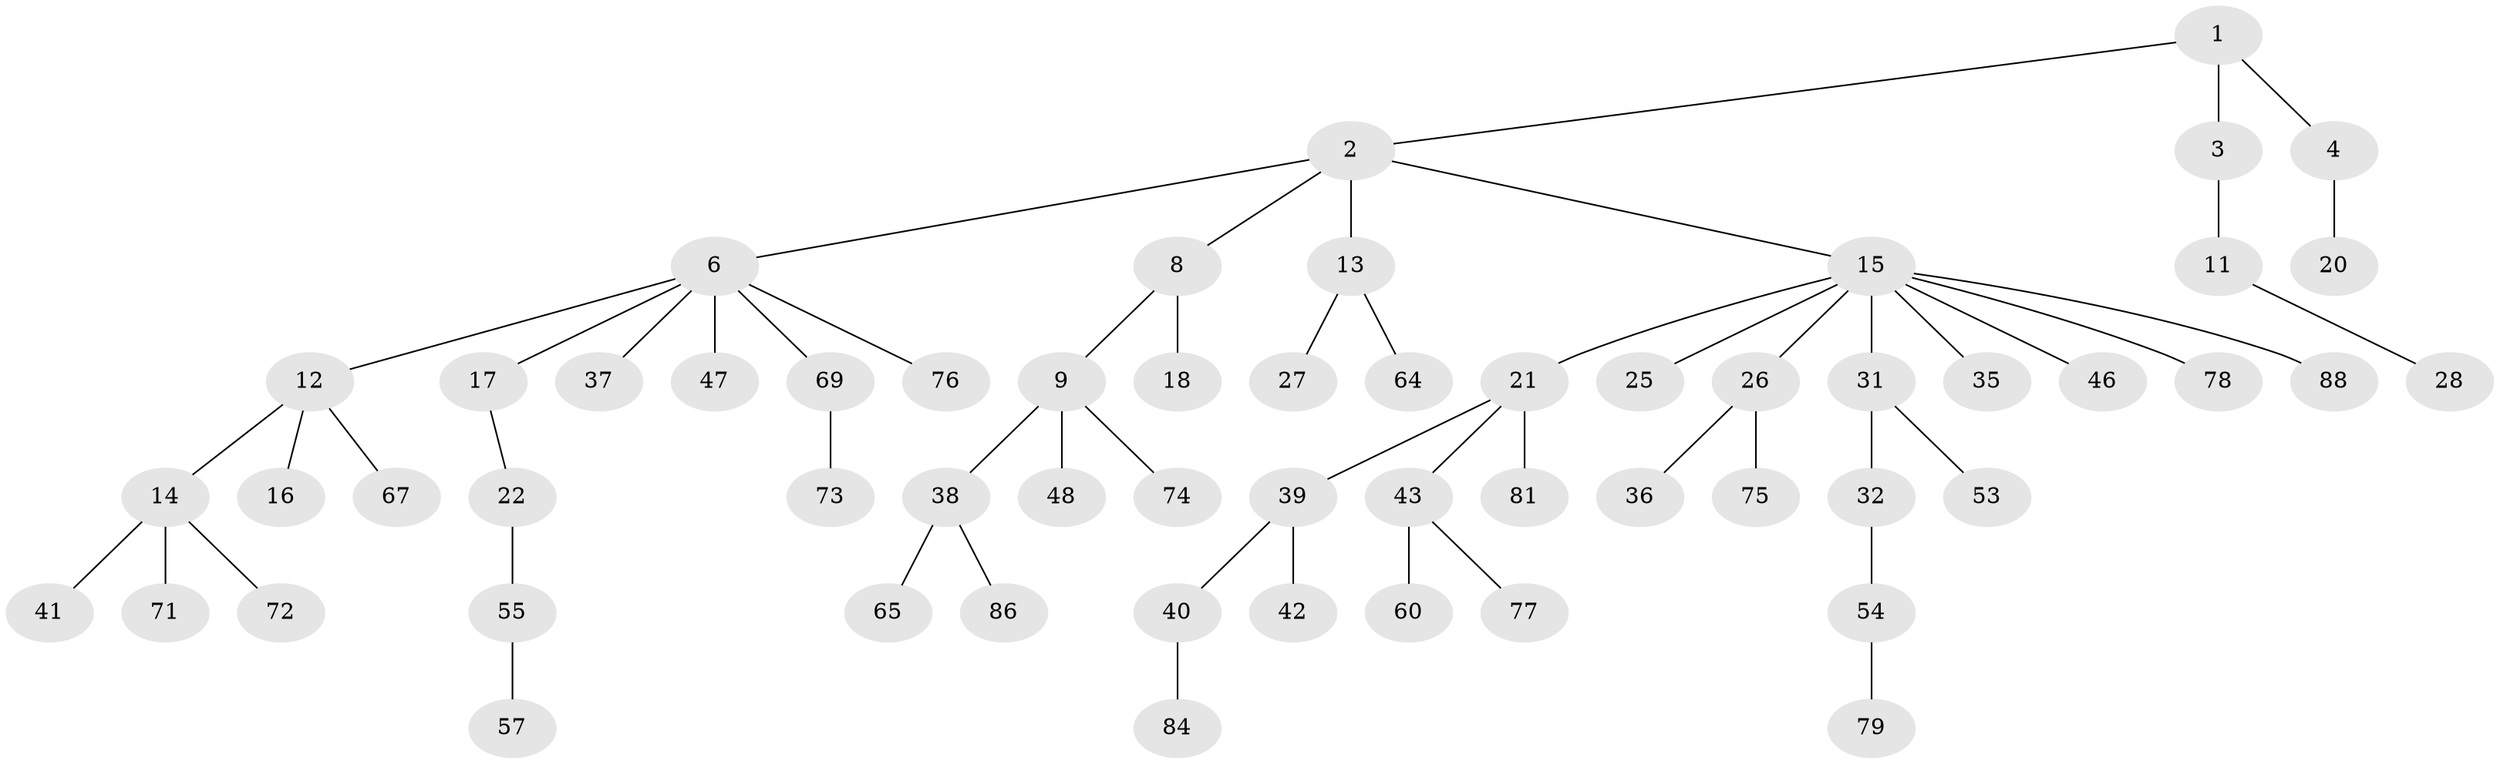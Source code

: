 // original degree distribution, {4: 0.056179775280898875, 5: 0.033707865168539325, 3: 0.16853932584269662, 2: 0.21348314606741572, 7: 0.011235955056179775, 6: 0.011235955056179775, 1: 0.5056179775280899}
// Generated by graph-tools (version 1.1) at 2025/42/03/06/25 10:42:03]
// undirected, 58 vertices, 57 edges
graph export_dot {
graph [start="1"]
  node [color=gray90,style=filled];
  1 [super="+23"];
  2 [super="+5"];
  3 [super="+44"];
  4 [super="+68"];
  6 [super="+7"];
  8;
  9 [super="+10"];
  11 [super="+50"];
  12 [super="+33"];
  13 [super="+24"];
  14 [super="+34"];
  15 [super="+19"];
  16;
  17;
  18 [super="+30"];
  20 [super="+58"];
  21 [super="+29"];
  22 [super="+51"];
  25;
  26;
  27;
  28 [super="+66"];
  31 [super="+62"];
  32 [super="+49"];
  35;
  36 [super="+70"];
  37 [super="+63"];
  38 [super="+89"];
  39;
  40 [super="+59"];
  41 [super="+45"];
  42 [super="+52"];
  43 [super="+61"];
  46;
  47;
  48;
  53;
  54 [super="+87"];
  55 [super="+56"];
  57;
  60;
  64 [super="+82"];
  65;
  67;
  69;
  71;
  72 [super="+80"];
  73 [super="+85"];
  74;
  75 [super="+83"];
  76;
  77;
  78;
  79;
  81;
  84;
  86;
  88;
  1 -- 2;
  1 -- 3;
  1 -- 4;
  2 -- 8;
  2 -- 13;
  2 -- 15;
  2 -- 6;
  3 -- 11;
  4 -- 20;
  6 -- 12;
  6 -- 17;
  6 -- 37;
  6 -- 47;
  6 -- 69;
  6 -- 76;
  8 -- 9;
  8 -- 18;
  9 -- 48;
  9 -- 74;
  9 -- 38;
  11 -- 28;
  12 -- 14;
  12 -- 16;
  12 -- 67;
  13 -- 64;
  13 -- 27;
  14 -- 41;
  14 -- 72;
  14 -- 71;
  15 -- 25;
  15 -- 46;
  15 -- 78;
  15 -- 88;
  15 -- 35;
  15 -- 21;
  15 -- 26;
  15 -- 31;
  17 -- 22;
  21 -- 39;
  21 -- 81;
  21 -- 43;
  22 -- 55;
  26 -- 36;
  26 -- 75;
  31 -- 32;
  31 -- 53;
  32 -- 54;
  38 -- 65;
  38 -- 86;
  39 -- 40;
  39 -- 42;
  40 -- 84;
  43 -- 60;
  43 -- 77;
  54 -- 79;
  55 -- 57;
  69 -- 73;
}
